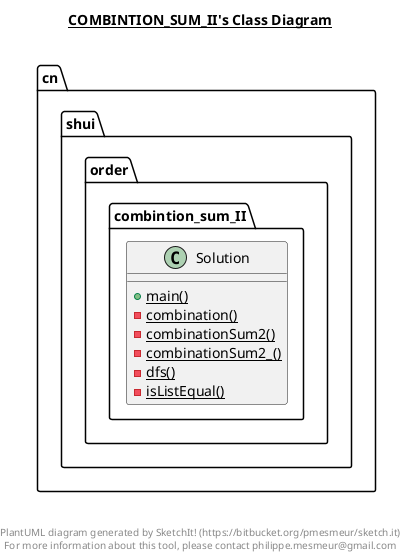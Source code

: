 @startuml

title __COMBINTION_SUM_II's Class Diagram__\n

  namespace cn.shui.order {
    namespace combintion_sum_II {
      class cn.shui.order.combintion_sum_II.Solution {
          {static} + main()
          {static} - combination()
          {static} - combinationSum2()
          {static} - combinationSum2_()
          {static} - dfs()
          {static} - isListEqual()
      }
    }
  }
  



right footer


PlantUML diagram generated by SketchIt! (https://bitbucket.org/pmesmeur/sketch.it)
For more information about this tool, please contact philippe.mesmeur@gmail.com
endfooter

@enduml
